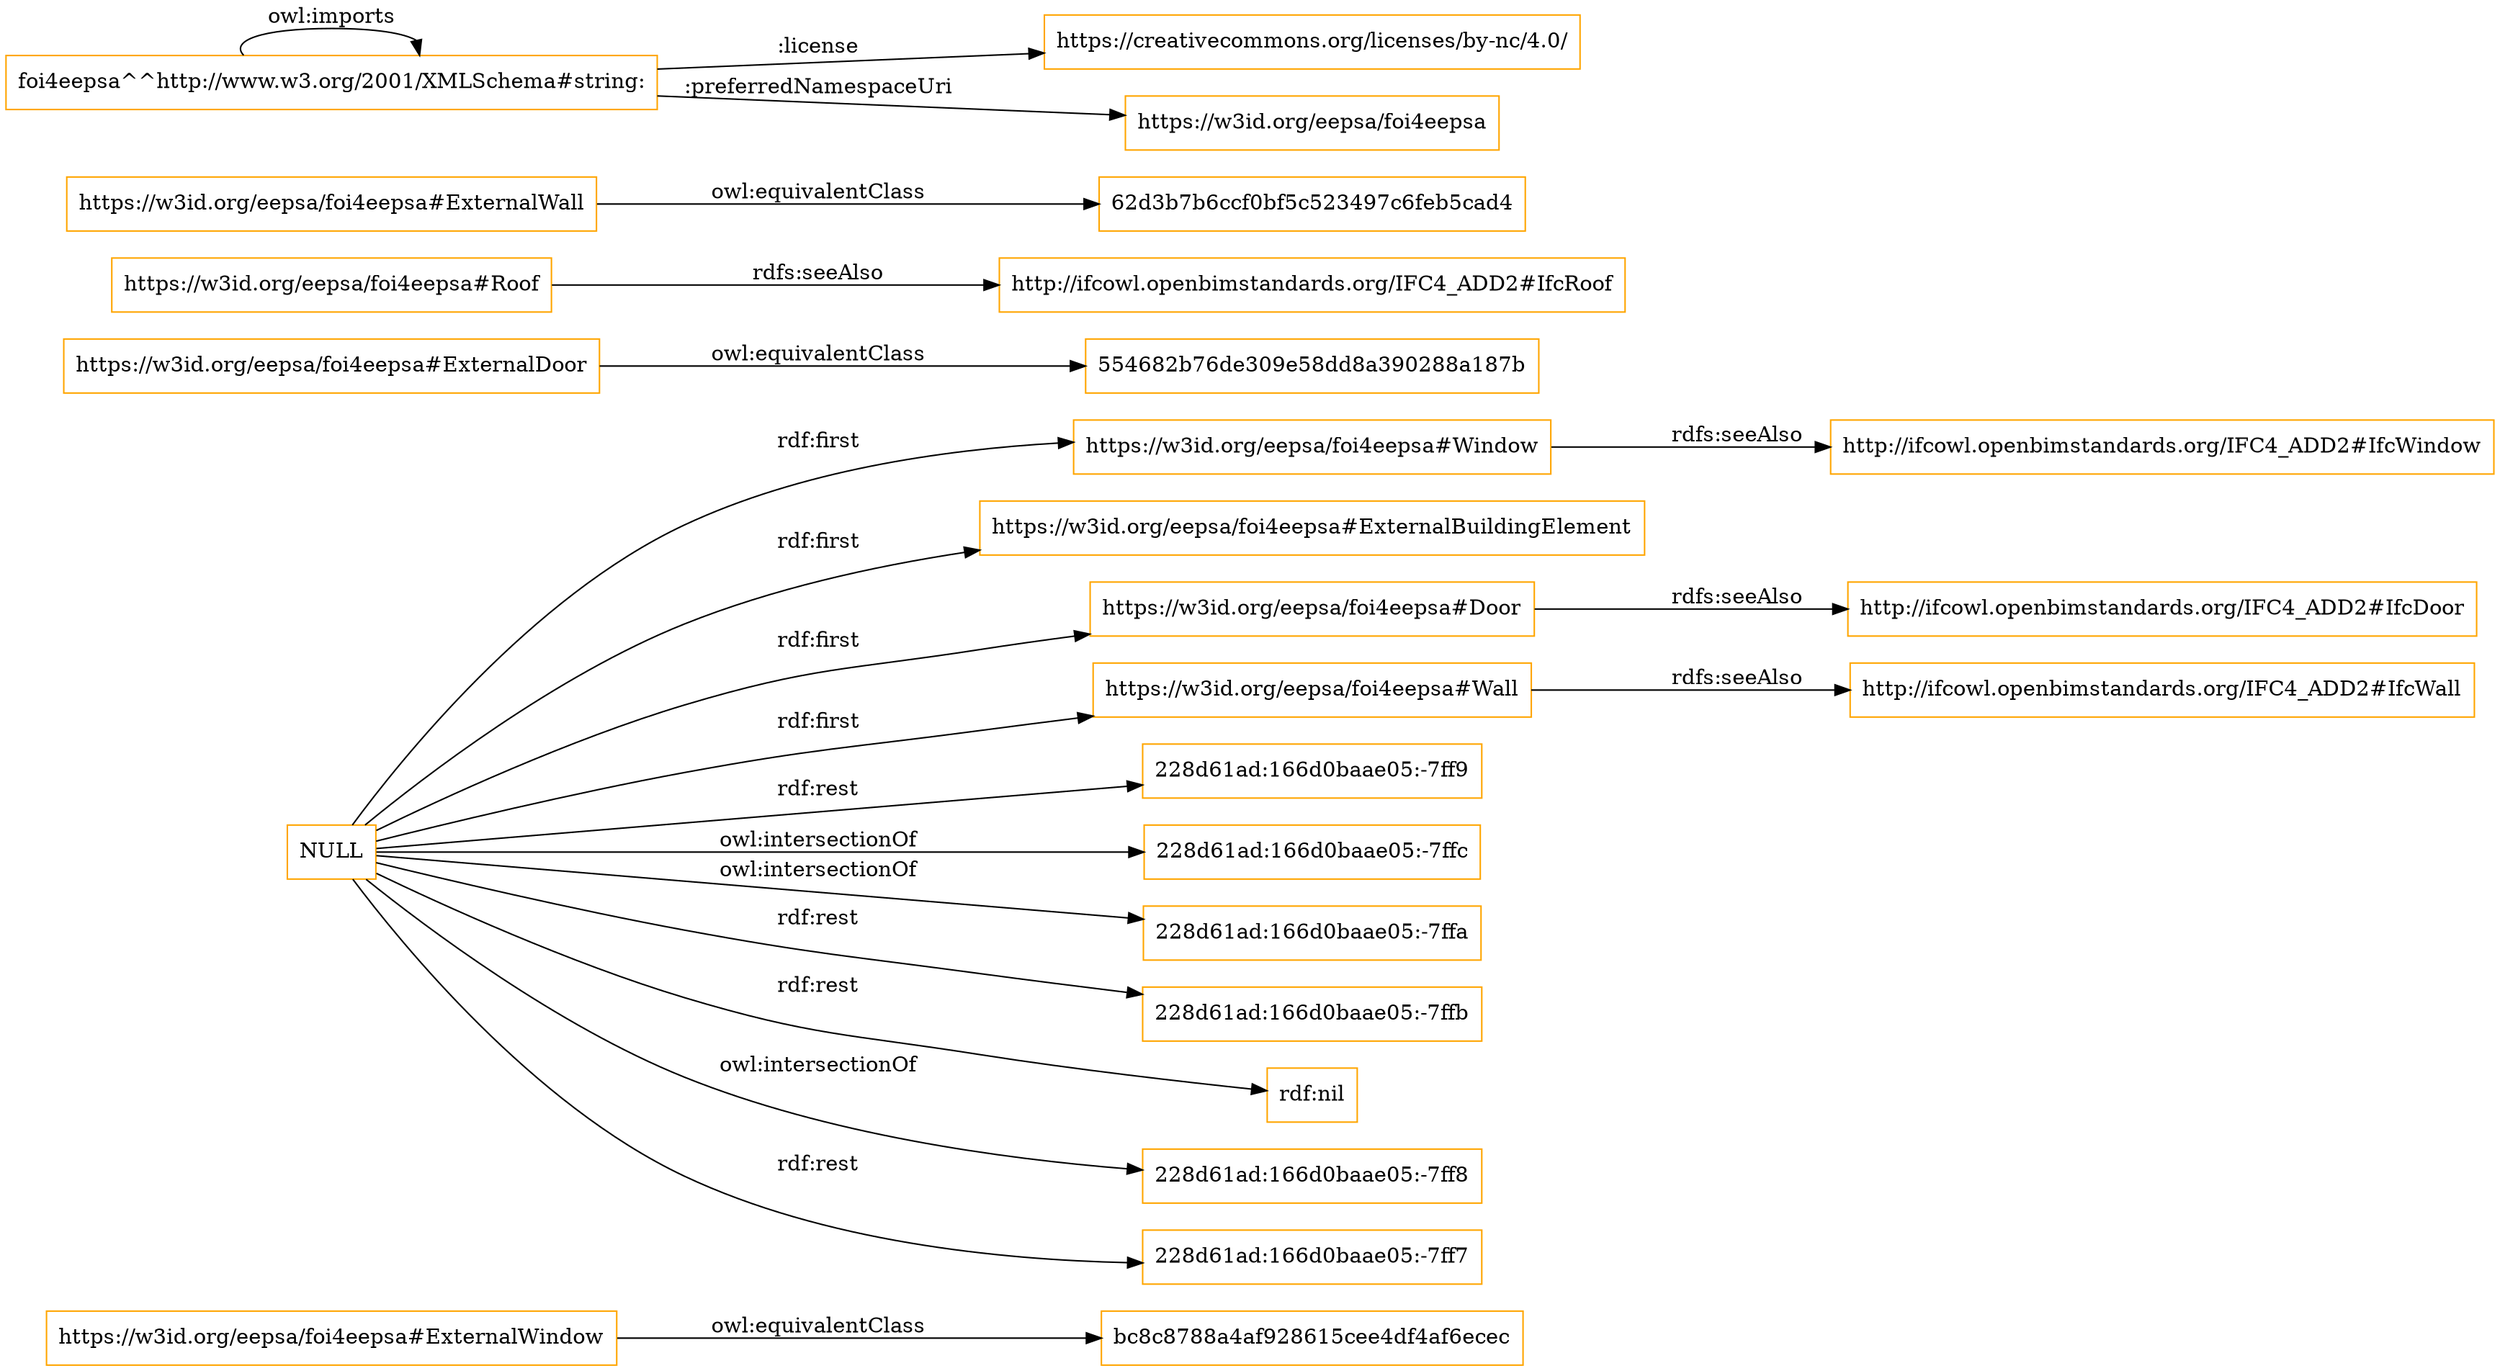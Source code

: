 digraph ar2dtool_diagram { 
rankdir=LR;
size="1501"
node [shape = rectangle, color="orange"]; "bc8c8788a4af928615cee4df4af6ecec" "https://w3id.org/eepsa/foi4eepsa#Window" "https://w3id.org/eepsa/foi4eepsa#ExternalDoor" "https://w3id.org/eepsa/foi4eepsa#Roof" "62d3b7b6ccf0bf5c523497c6feb5cad4" "https://w3id.org/eepsa/foi4eepsa#ExternalWall" "https://w3id.org/eepsa/foi4eepsa#ExternalBuildingElement" "https://w3id.org/eepsa/foi4eepsa#Door" "https://w3id.org/eepsa/foi4eepsa#ExternalWindow" "https://w3id.org/eepsa/foi4eepsa#Wall" "554682b76de309e58dd8a390288a187b" ; /*classes style*/
	"https://w3id.org/eepsa/foi4eepsa#Door" -> "http://ifcowl.openbimstandards.org/IFC4_ADD2#IfcDoor" [ label = "rdfs:seeAlso" ];
	"https://w3id.org/eepsa/foi4eepsa#Wall" -> "http://ifcowl.openbimstandards.org/IFC4_ADD2#IfcWall" [ label = "rdfs:seeAlso" ];
	"https://w3id.org/eepsa/foi4eepsa#Roof" -> "http://ifcowl.openbimstandards.org/IFC4_ADD2#IfcRoof" [ label = "rdfs:seeAlso" ];
	"foi4eepsa^^http://www.w3.org/2001/XMLSchema#string:" -> "foi4eepsa^^http://www.w3.org/2001/XMLSchema#string:" [ label = "owl:imports" ];
	"foi4eepsa^^http://www.w3.org/2001/XMLSchema#string:" -> "https://creativecommons.org/licenses/by-nc/4.0/" [ label = ":license" ];
	"foi4eepsa^^http://www.w3.org/2001/XMLSchema#string:" -> "https://w3id.org/eepsa/foi4eepsa" [ label = ":preferredNamespaceUri" ];
	"https://w3id.org/eepsa/foi4eepsa#ExternalDoor" -> "554682b76de309e58dd8a390288a187b" [ label = "owl:equivalentClass" ];
	"https://w3id.org/eepsa/foi4eepsa#ExternalWindow" -> "bc8c8788a4af928615cee4df4af6ecec" [ label = "owl:equivalentClass" ];
	"https://w3id.org/eepsa/foi4eepsa#ExternalWall" -> "62d3b7b6ccf0bf5c523497c6feb5cad4" [ label = "owl:equivalentClass" ];
	"https://w3id.org/eepsa/foi4eepsa#Window" -> "http://ifcowl.openbimstandards.org/IFC4_ADD2#IfcWindow" [ label = "rdfs:seeAlso" ];
	"NULL" -> "228d61ad:166d0baae05:-7ff9" [ label = "rdf:rest" ];
	"NULL" -> "228d61ad:166d0baae05:-7ffc" [ label = "owl:intersectionOf" ];
	"NULL" -> "228d61ad:166d0baae05:-7ffa" [ label = "owl:intersectionOf" ];
	"NULL" -> "https://w3id.org/eepsa/foi4eepsa#Window" [ label = "rdf:first" ];
	"NULL" -> "https://w3id.org/eepsa/foi4eepsa#ExternalBuildingElement" [ label = "rdf:first" ];
	"NULL" -> "https://w3id.org/eepsa/foi4eepsa#Door" [ label = "rdf:first" ];
	"NULL" -> "228d61ad:166d0baae05:-7ffb" [ label = "rdf:rest" ];
	"NULL" -> "rdf:nil" [ label = "rdf:rest" ];
	"NULL" -> "228d61ad:166d0baae05:-7ff8" [ label = "owl:intersectionOf" ];
	"NULL" -> "228d61ad:166d0baae05:-7ff7" [ label = "rdf:rest" ];
	"NULL" -> "https://w3id.org/eepsa/foi4eepsa#Wall" [ label = "rdf:first" ];

}
